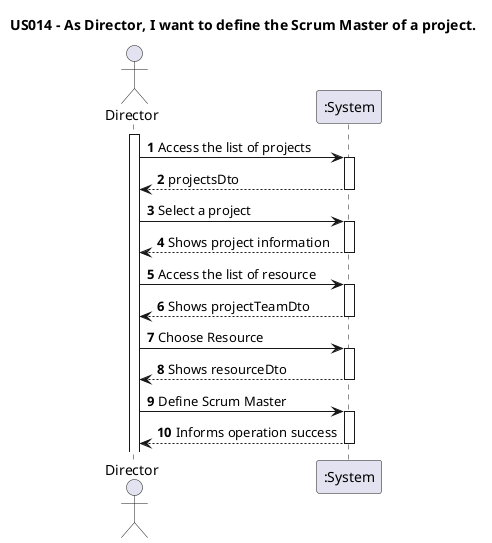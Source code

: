 @startuml

title "US014 - As Director, I want to define the Scrum Master of a project."
autoactivate on
autonumber

actor "Director" as Director
participant ":System" as System

activate Director

Director -> System: Access the list of projects
System --> Director: projectsDto
Director -> System: Select a project
System --> Director: Shows project information
Director -> System: Access the list of resource
System --> Director: Shows projectTeamDto
Director -> System: Choose Resource
System --> Director: Shows resourceDto
Director -> System: Define Scrum Master
System --> Director: Informs operation success


@enduml